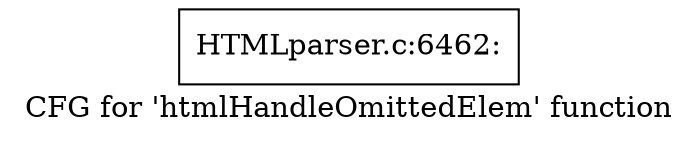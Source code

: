 digraph "CFG for 'htmlHandleOmittedElem' function" {
	label="CFG for 'htmlHandleOmittedElem' function";

	Node0x5630c5dd6eb0 [shape=record,label="{HTMLparser.c:6462:}"];
}
